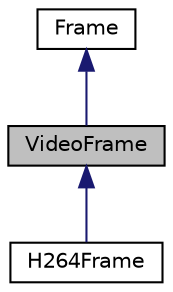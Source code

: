 digraph "VideoFrame"
{
  edge [fontname="Helvetica",fontsize="10",labelfontname="Helvetica",labelfontsize="10"];
  node [fontname="Helvetica",fontsize="10",shape=record];
  Node1 [label="VideoFrame",height=0.2,width=0.4,color="black", fillcolor="grey75", style="filled", fontcolor="black"];
  Node2 -> Node1 [dir="back",color="midnightblue",fontsize="10",style="solid",fontname="Helvetica"];
  Node2 [label="Frame",height=0.2,width=0.4,color="black", fillcolor="white", style="filled",URL="$classFrame.html",tooltip="The mother of all frames. "];
  Node1 -> Node3 [dir="back",color="midnightblue",fontsize="10",style="solid",fontname="Helvetica"];
  Node3 [label="H264Frame",height=0.2,width=0.4,color="black", fillcolor="white", style="filled",URL="$classH264Frame.html",tooltip="Encoded H264 video frame. "];
}
